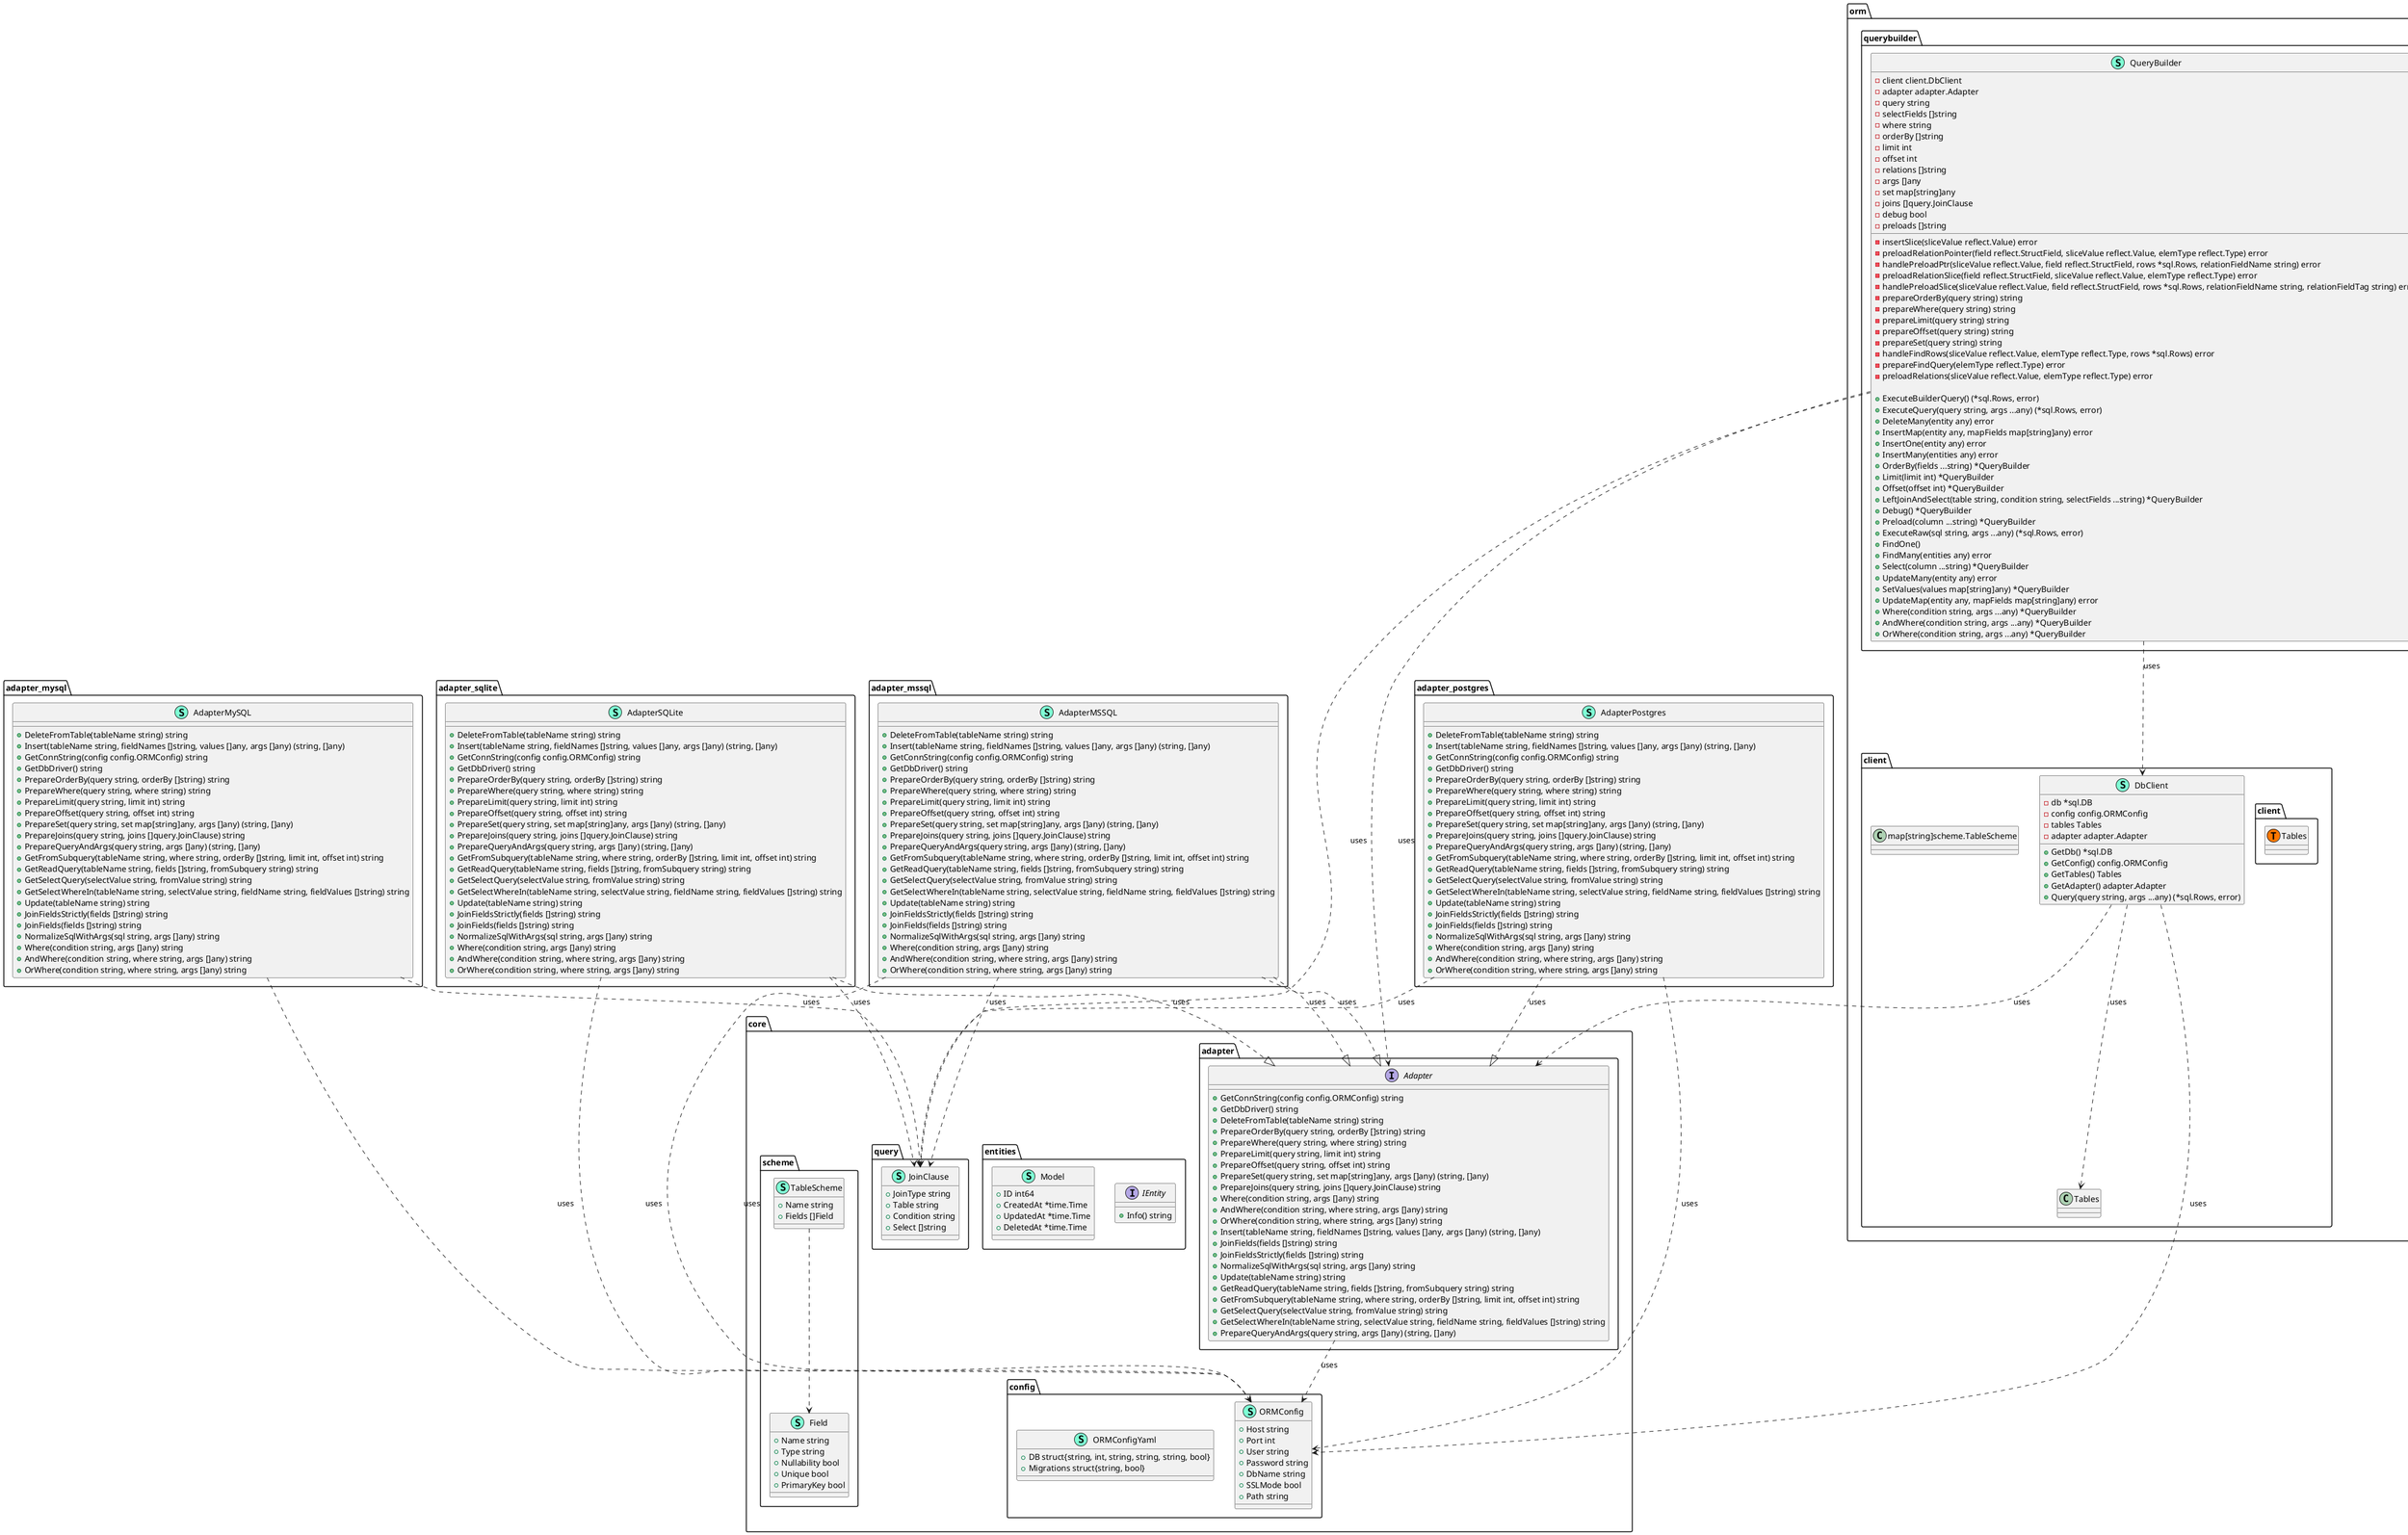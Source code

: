@startuml

namespace core {
    namespace adapter {
        interface Adapter  {
            + GetConnString(config config.ORMConfig) string
            + GetDbDriver() string
            + DeleteFromTable(tableName string) string
            + PrepareOrderBy(query string, orderBy []string) string
            + PrepareWhere(query string, where string) string
            + PrepareLimit(query string, limit int) string
            + PrepareOffset(query string, offset int) string
            + PrepareSet(query string, set map[string]any, args []any) (string, []any)
            + PrepareJoins(query string, joins []query.JoinClause) string
            + Where(condition string, args []any) string
            + AndWhere(condition string, where string, args []any) string
            + OrWhere(condition string, where string, args []any) string
            + Insert(tableName string, fieldNames []string, values []any, args []any) (string, []any)
            + JoinFields(fields []string) string
            + JoinFieldsStrictly(fields []string) string
            + NormalizeSqlWithArgs(sql string, args []any) string
            + Update(tableName string) string
            + GetReadQuery(tableName string, fields []string, fromSubquery string) string
            + GetFromSubquery(tableName string, where string, orderBy []string, limit int, offset int) string
            + GetSelectQuery(selectValue string, fromValue string) string
            + GetSelectWhereIn(tableName string, selectValue string, fieldName string, fieldValues []string) string
            + PrepareQueryAndArgs(query string, args []any) (string, []any)
        }
    }
    core.adapter.Adapter ..> core.config.ORMConfig : uses

    namespace config {
        class ORMConfig << (S,Aquamarine) >> {
            + Host string
            + Port int
            + User string
            + Password string
            + DbName string
            + SSLMode bool
            + Path string
        }
        class ORMConfigYaml << (S,Aquamarine) >> {
            + DB struct{string, int, string, string, string, bool}
            + Migrations struct{string, bool}
        }
    }

    namespace entities {
        interface IEntity  {
            + Info() string
        }
        class Model << (S,Aquamarine) >> {
            + ID int64
            + CreatedAt *time.Time
            + UpdatedAt *time.Time
            + DeletedAt *time.Time
        }
    }

    namespace query {
        class JoinClause << (S,Aquamarine) >> {
            + JoinType string
            + Table string
            + Condition string
            + Select []string
        }
    }


    namespace scheme {
        class Field << (S,Aquamarine) >> {
            + Name string
            + Type string
            + Nullability bool
            + Unique bool
            + PrimaryKey bool
        }
        class TableScheme << (S,Aquamarine) >> {
            + Name string
            + Fields []Field
        }
    }
    core.scheme.TableScheme ..> core.scheme.Field
}

namespace adapter_mssql {
    class AdapterMSSQL << (S,Aquamarine) >> {
        + DeleteFromTable(tableName string) string
        + Insert(tableName string, fieldNames []string, values []any, args []any) (string, []any)
        + GetConnString(config config.ORMConfig) string
        + GetDbDriver() string
        + PrepareOrderBy(query string, orderBy []string) string
        + PrepareWhere(query string, where string) string
        + PrepareLimit(query string, limit int) string
        + PrepareOffset(query string, offset int) string
        + PrepareSet(query string, set map[string]any, args []any) (string, []any)
        + PrepareJoins(query string, joins []query.JoinClause) string
        + PrepareQueryAndArgs(query string, args []any) (string, []any)
        + GetFromSubquery(tableName string, where string, orderBy []string, limit int, offset int) string
        + GetReadQuery(tableName string, fields []string, fromSubquery string) string
        + GetSelectQuery(selectValue string, fromValue string) string
        + GetSelectWhereIn(tableName string, selectValue string, fieldName string, fieldValues []string) string
        + Update(tableName string) string
        + JoinFieldsStrictly(fields []string) string
        + JoinFields(fields []string) string
        + NormalizeSqlWithArgs(sql string, args []any) string
        + Where(condition string, args []any) string
        + AndWhere(condition string, where string, args []any) string
        + OrWhere(condition string, where string, args []any) string
    }
    adapter_mssql.AdapterMSSQL ..> core.config.ORMConfig : uses
    adapter_mssql.AdapterMSSQL ..> core.query.JoinClause : uses
    adapter_mssql.AdapterMSSQL ..|> core.adapter.Adapter : uses
}

namespace adapter_mysql {
    class AdapterMySQL << (S,Aquamarine) >> {
        + DeleteFromTable(tableName string) string
        + Insert(tableName string, fieldNames []string, values []any, args []any) (string, []any)
        + GetConnString(config config.ORMConfig) string
        + GetDbDriver() string
        + PrepareOrderBy(query string, orderBy []string) string
        + PrepareWhere(query string, where string) string
        + PrepareLimit(query string, limit int) string
        + PrepareOffset(query string, offset int) string
        + PrepareSet(query string, set map[string]any, args []any) (string, []any)
        + PrepareJoins(query string, joins []query.JoinClause) string
        + PrepareQueryAndArgs(query string, args []any) (string, []any)
        + GetFromSubquery(tableName string, where string, orderBy []string, limit int, offset int) string
        + GetReadQuery(tableName string, fields []string, fromSubquery string) string
        + GetSelectQuery(selectValue string, fromValue string) string
        + GetSelectWhereIn(tableName string, selectValue string, fieldName string, fieldValues []string) string
        + Update(tableName string) string
        + JoinFieldsStrictly(fields []string) string
        + JoinFields(fields []string) string
        + NormalizeSqlWithArgs(sql string, args []any) string
        + Where(condition string, args []any) string
        + AndWhere(condition string, where string, args []any) string
        + OrWhere(condition string, where string, args []any) string
    }
    adapter_mysql.AdapterMySQL ..> core.config.ORMConfig : uses
    adapter_mysql.AdapterMySQL ..> core.query.JoinClause : uses
    adapter_mssql.AdapterMSSQL ..|> core.adapter.Adapter : uses
}

namespace adapter_postgres {
    class AdapterPostgres << (S,Aquamarine) >> {
        + DeleteFromTable(tableName string) string
        + Insert(tableName string, fieldNames []string, values []any, args []any) (string, []any)
        + GetConnString(config config.ORMConfig) string
        + GetDbDriver() string
        + PrepareOrderBy(query string, orderBy []string) string
        + PrepareWhere(query string, where string) string
        + PrepareLimit(query string, limit int) string
        + PrepareOffset(query string, offset int) string
        + PrepareSet(query string, set map[string]any, args []any) (string, []any)
        + PrepareJoins(query string, joins []query.JoinClause) string
        + PrepareQueryAndArgs(query string, args []any) (string, []any)
        + GetFromSubquery(tableName string, where string, orderBy []string, limit int, offset int) string
        + GetReadQuery(tableName string, fields []string, fromSubquery string) string
        + GetSelectQuery(selectValue string, fromValue string) string
        + GetSelectWhereIn(tableName string, selectValue string, fieldName string, fieldValues []string) string
        + Update(tableName string) string
        + JoinFieldsStrictly(fields []string) string
        + JoinFields(fields []string) string
        + NormalizeSqlWithArgs(sql string, args []any) string
        + Where(condition string, args []any) string
        + AndWhere(condition string, where string, args []any) string
        + OrWhere(condition string, where string, args []any) string
    }
    adapter_postgres.AdapterPostgres ..> core.config.ORMConfig : uses
    adapter_postgres.AdapterPostgres ..> core.query.JoinClause : uses
    adapter_postgres.AdapterPostgres ..|> core.adapter.Adapter : uses
}

namespace adapter_sqlite {
    class AdapterSQLite << (S,Aquamarine) >> {
        + DeleteFromTable(tableName string) string
        + Insert(tableName string, fieldNames []string, values []any, args []any) (string, []any)
        + GetConnString(config config.ORMConfig) string
        + GetDbDriver() string
        + PrepareOrderBy(query string, orderBy []string) string
        + PrepareWhere(query string, where string) string
        + PrepareLimit(query string, limit int) string
        + PrepareOffset(query string, offset int) string
        + PrepareSet(query string, set map[string]any, args []any) (string, []any)
        + PrepareJoins(query string, joins []query.JoinClause) string
        + PrepareQueryAndArgs(query string, args []any) (string, []any)
        + GetFromSubquery(tableName string, where string, orderBy []string, limit int, offset int) string
        + GetReadQuery(tableName string, fields []string, fromSubquery string) string
        + GetSelectQuery(selectValue string, fromValue string) string
        + GetSelectWhereIn(tableName string, selectValue string, fieldName string, fieldValues []string) string
        + Update(tableName string) string
        + JoinFieldsStrictly(fields []string) string
        + JoinFields(fields []string) string
        + NormalizeSqlWithArgs(sql string, args []any) string
        + Where(condition string, args []any) string
        + AndWhere(condition string, where string, args []any) string
        + OrWhere(condition string, where string, args []any) string
    }
    adapter_sqlite.AdapterSQLite ..> core.config.ORMConfig : uses
    adapter_sqlite.AdapterSQLite ..> core.query.JoinClause : uses
    adapter_sqlite.AdapterSQLite ..|> core.adapter.Adapter : uses
}

namespace orm {
    namespace client {
        class DbClient << (S,Aquamarine) >> {
            - db *sql.DB
            - config config.ORMConfig
            - tables Tables
            - adapter adapter.Adapter

            + GetDb() *sql.DB
            + GetConfig() config.ORMConfig
            + GetTables() Tables
            + GetAdapter() adapter.Adapter
            + Query(query string, args ...any) (*sql.Rows, error)
        }
        orm.client.DbClient ..> core.config.ORMConfig : uses
        orm.client.DbClient ..> core.adapter.Adapter : uses
        orm.client.DbClient ..> orm.client.Tables : uses

        class client.Tables << (T, #FF7700) >>  {
        }
        class "map[string]scheme.TableScheme" as fontcolorbluemapfontstringschemeTableScheme {
            'This class was created so that we can correctly have an alias pointing to this name. Since it contains dots that can break namespaces
        }
    }

    namespace querybuilder {
        class QueryBuilder << (S,Aquamarine) >> {
            - client client.DbClient
            - adapter adapter.Adapter
            - query string
            - selectFields []string
            - where string
            - orderBy []string
            - limit int
            - offset int
            - relations []string
            - args []any
            - set map[string]any
            - joins []query.JoinClause
            - debug bool
            - preloads []string

            - insertSlice(sliceValue reflect.Value) error
            - preloadRelationPointer(field reflect.StructField, sliceValue reflect.Value, elemType reflect.Type) error
            - handlePreloadPtr(sliceValue reflect.Value, field reflect.StructField, rows *sql.Rows, relationFieldName string) error
            - preloadRelationSlice(field reflect.StructField, sliceValue reflect.Value, elemType reflect.Type) error
            - handlePreloadSlice(sliceValue reflect.Value, field reflect.StructField, rows *sql.Rows, relationFieldName string, relationFieldTag string) error
            - prepareOrderBy(query string) string
            - prepareWhere(query string) string
            - prepareLimit(query string) string
            - prepareOffset(query string) string
            - prepareSet(query string) string
            - handleFindRows(sliceValue reflect.Value, elemType reflect.Type, rows *sql.Rows) error
            - prepareFindQuery(elemType reflect.Type) error
            - preloadRelations(sliceValue reflect.Value, elemType reflect.Type) error

            + ExecuteBuilderQuery() (*sql.Rows, error)
            + ExecuteQuery(query string, args ...any) (*sql.Rows, error)
            + DeleteMany(entity any) error
            + InsertMap(entity any, mapFields map[string]any) error
            + InsertOne(entity any) error
            + InsertMany(entities any) error
            + OrderBy(fields ...string) *QueryBuilder
            + Limit(limit int) *QueryBuilder
            + Offset(offset int) *QueryBuilder
            + LeftJoinAndSelect(table string, condition string, selectFields ...string) *QueryBuilder
            + Debug() *QueryBuilder
            + Preload(column ...string) *QueryBuilder
            + ExecuteRaw(sql string, args ...any) (*sql.Rows, error)
            + FindOne()
            + FindMany(entities any) error
            + Select(column ...string) *QueryBuilder
            + UpdateMany(entity any) error
            + SetValues(values map[string]any) *QueryBuilder
            + UpdateMap(entity any, mapFields map[string]any) error
            + Where(condition string, args ...any) *QueryBuilder
            + AndWhere(condition string, args ...any) *QueryBuilder
            + OrWhere(condition string, args ...any) *QueryBuilder
        }
        orm.querybuilder.QueryBuilder ..> orm.client.DbClient : uses
        orm.querybuilder.QueryBuilder ..> core.adapter.Adapter : uses
        orm.querybuilder.QueryBuilder ..> orm.querybuilder.QueryBuilder : uses
        orm.querybuilder.QueryBuilder ..> core.query.JoinClause : uses
    }
}

@enduml